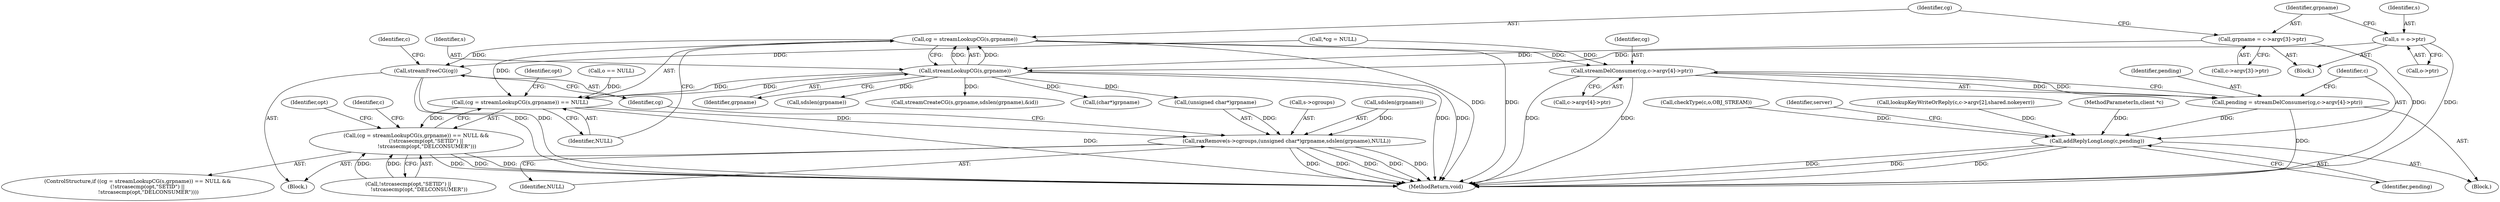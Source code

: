 digraph "0_redis_c04082cf138f1f51cedf05ee9ad36fb6763cafc6@pointer" {
"1000180" [label="(Call,cg = streamLookupCG(s,grpname))"];
"1000182" [label="(Call,streamLookupCG(s,grpname))"];
"1000163" [label="(Call,s = o->ptr)"];
"1000168" [label="(Call,grpname = c->argv[3]->ptr)"];
"1000179" [label="(Call,(cg = streamLookupCG(s,grpname)) == NULL)"];
"1000178" [label="(Call,(cg = streamLookupCG(s,grpname)) == NULL &&\n            (!strcasecmp(opt,\"SETID\") ||\n             !strcasecmp(opt,\"DELCONSUMER\")))"];
"1000359" [label="(Call,raxRemove(s->cgroups,(unsigned char*)grpname,sdslen(grpname),NULL))"];
"1000369" [label="(Call,streamFreeCG(cg))"];
"1000399" [label="(Call,streamDelConsumer(cg,c->argv[4]->ptr))"];
"1000397" [label="(Call,pending = streamDelConsumer(cg,c->argv[4]->ptr))"];
"1000408" [label="(Call,addReplyLongLong(c,pending))"];
"1000168" [label="(Call,grpname = c->argv[3]->ptr)"];
"1000368" [label="(Identifier,NULL)"];
"1000399" [label="(Call,streamDelConsumer(cg,c->argv[4]->ptr))"];
"1000189" [label="(Identifier,opt)"];
"1000372" [label="(Identifier,c)"];
"1000185" [label="(Identifier,NULL)"];
"1000369" [label="(Call,streamFreeCG(cg))"];
"1000261" [label="(Call,streamCreateCG(s,grpname,sdslen(grpname),&id))"];
"1000401" [label="(Call,c->argv[4]->ptr)"];
"1000182" [label="(Call,streamLookupCG(s,grpname))"];
"1000163" [label="(Call,s = o->ptr)"];
"1000155" [label="(Call,o == NULL)"];
"1000169" [label="(Identifier,grpname)"];
"1000216" [label="(Identifier,opt)"];
"1000179" [label="(Call,(cg = streamLookupCG(s,grpname)) == NULL)"];
"1000395" [label="(Block,)"];
"1000409" [label="(Identifier,c)"];
"1000432" [label="(MethodReturn,void)"];
"1000139" [label="(Block,)"];
"1000120" [label="(Call,*cg = NULL)"];
"1000398" [label="(Identifier,pending)"];
"1000360" [label="(Call,s->cgroups)"];
"1000397" [label="(Call,pending = streamDelConsumer(cg,c->argv[4]->ptr))"];
"1000170" [label="(Call,c->argv[3]->ptr)"];
"1000413" [label="(Identifier,server)"];
"1000366" [label="(Call,sdslen(grpname))"];
"1000408" [label="(Call,addReplyLongLong(c,pending))"];
"1000178" [label="(Call,(cg = streamLookupCG(s,grpname)) == NULL &&\n            (!strcasecmp(opt,\"SETID\") ||\n             !strcasecmp(opt,\"DELCONSUMER\")))"];
"1000180" [label="(Call,cg = streamLookupCG(s,grpname))"];
"1000181" [label="(Identifier,cg)"];
"1000186" [label="(Call,!strcasecmp(opt,\"SETID\") ||\n             !strcasecmp(opt,\"DELCONSUMER\"))"];
"1000358" [label="(Block,)"];
"1000177" [label="(ControlStructure,if ((cg = streamLookupCG(s,grpname)) == NULL &&\n            (!strcasecmp(opt,\"SETID\") ||\n             !strcasecmp(opt,\"DELCONSUMER\"))))"];
"1000410" [label="(Identifier,pending)"];
"1000143" [label="(Call,lookupKeyWriteOrReply(c,c->argv[2],shared.nokeyerr))"];
"1000363" [label="(Call,(unsigned char*)grpname)"];
"1000264" [label="(Call,sdslen(grpname))"];
"1000164" [label="(Identifier,s)"];
"1000165" [label="(Call,o->ptr)"];
"1000199" [label="(Call,(char*)grpname)"];
"1000370" [label="(Identifier,cg)"];
"1000359" [label="(Call,raxRemove(s->cgroups,(unsigned char*)grpname,sdslen(grpname),NULL))"];
"1000106" [label="(MethodParameterIn,client *c)"];
"1000400" [label="(Identifier,cg)"];
"1000158" [label="(Call,checkType(c,o,OBJ_STREAM))"];
"1000184" [label="(Identifier,grpname)"];
"1000183" [label="(Identifier,s)"];
"1000197" [label="(Identifier,c)"];
"1000180" -> "1000179"  [label="AST: "];
"1000180" -> "1000182"  [label="CFG: "];
"1000181" -> "1000180"  [label="AST: "];
"1000182" -> "1000180"  [label="AST: "];
"1000185" -> "1000180"  [label="CFG: "];
"1000180" -> "1000432"  [label="DDG: "];
"1000180" -> "1000432"  [label="DDG: "];
"1000180" -> "1000179"  [label="DDG: "];
"1000182" -> "1000180"  [label="DDG: "];
"1000182" -> "1000180"  [label="DDG: "];
"1000180" -> "1000369"  [label="DDG: "];
"1000180" -> "1000399"  [label="DDG: "];
"1000182" -> "1000184"  [label="CFG: "];
"1000183" -> "1000182"  [label="AST: "];
"1000184" -> "1000182"  [label="AST: "];
"1000182" -> "1000432"  [label="DDG: "];
"1000182" -> "1000432"  [label="DDG: "];
"1000182" -> "1000179"  [label="DDG: "];
"1000182" -> "1000179"  [label="DDG: "];
"1000163" -> "1000182"  [label="DDG: "];
"1000168" -> "1000182"  [label="DDG: "];
"1000182" -> "1000199"  [label="DDG: "];
"1000182" -> "1000261"  [label="DDG: "];
"1000182" -> "1000264"  [label="DDG: "];
"1000182" -> "1000363"  [label="DDG: "];
"1000163" -> "1000139"  [label="AST: "];
"1000163" -> "1000165"  [label="CFG: "];
"1000164" -> "1000163"  [label="AST: "];
"1000165" -> "1000163"  [label="AST: "];
"1000169" -> "1000163"  [label="CFG: "];
"1000163" -> "1000432"  [label="DDG: "];
"1000168" -> "1000139"  [label="AST: "];
"1000168" -> "1000170"  [label="CFG: "];
"1000169" -> "1000168"  [label="AST: "];
"1000170" -> "1000168"  [label="AST: "];
"1000181" -> "1000168"  [label="CFG: "];
"1000168" -> "1000432"  [label="DDG: "];
"1000179" -> "1000178"  [label="AST: "];
"1000179" -> "1000185"  [label="CFG: "];
"1000185" -> "1000179"  [label="AST: "];
"1000189" -> "1000179"  [label="CFG: "];
"1000178" -> "1000179"  [label="CFG: "];
"1000179" -> "1000432"  [label="DDG: "];
"1000179" -> "1000178"  [label="DDG: "];
"1000155" -> "1000179"  [label="DDG: "];
"1000179" -> "1000359"  [label="DDG: "];
"1000178" -> "1000177"  [label="AST: "];
"1000178" -> "1000186"  [label="CFG: "];
"1000186" -> "1000178"  [label="AST: "];
"1000197" -> "1000178"  [label="CFG: "];
"1000216" -> "1000178"  [label="CFG: "];
"1000178" -> "1000432"  [label="DDG: "];
"1000178" -> "1000432"  [label="DDG: "];
"1000178" -> "1000432"  [label="DDG: "];
"1000186" -> "1000178"  [label="DDG: "];
"1000186" -> "1000178"  [label="DDG: "];
"1000359" -> "1000358"  [label="AST: "];
"1000359" -> "1000368"  [label="CFG: "];
"1000360" -> "1000359"  [label="AST: "];
"1000363" -> "1000359"  [label="AST: "];
"1000366" -> "1000359"  [label="AST: "];
"1000368" -> "1000359"  [label="AST: "];
"1000370" -> "1000359"  [label="CFG: "];
"1000359" -> "1000432"  [label="DDG: "];
"1000359" -> "1000432"  [label="DDG: "];
"1000359" -> "1000432"  [label="DDG: "];
"1000359" -> "1000432"  [label="DDG: "];
"1000359" -> "1000432"  [label="DDG: "];
"1000363" -> "1000359"  [label="DDG: "];
"1000366" -> "1000359"  [label="DDG: "];
"1000369" -> "1000358"  [label="AST: "];
"1000369" -> "1000370"  [label="CFG: "];
"1000370" -> "1000369"  [label="AST: "];
"1000372" -> "1000369"  [label="CFG: "];
"1000369" -> "1000432"  [label="DDG: "];
"1000369" -> "1000432"  [label="DDG: "];
"1000120" -> "1000369"  [label="DDG: "];
"1000399" -> "1000397"  [label="AST: "];
"1000399" -> "1000401"  [label="CFG: "];
"1000400" -> "1000399"  [label="AST: "];
"1000401" -> "1000399"  [label="AST: "];
"1000397" -> "1000399"  [label="CFG: "];
"1000399" -> "1000432"  [label="DDG: "];
"1000399" -> "1000432"  [label="DDG: "];
"1000399" -> "1000397"  [label="DDG: "];
"1000399" -> "1000397"  [label="DDG: "];
"1000120" -> "1000399"  [label="DDG: "];
"1000397" -> "1000395"  [label="AST: "];
"1000398" -> "1000397"  [label="AST: "];
"1000409" -> "1000397"  [label="CFG: "];
"1000397" -> "1000432"  [label="DDG: "];
"1000397" -> "1000408"  [label="DDG: "];
"1000408" -> "1000395"  [label="AST: "];
"1000408" -> "1000410"  [label="CFG: "];
"1000409" -> "1000408"  [label="AST: "];
"1000410" -> "1000408"  [label="AST: "];
"1000413" -> "1000408"  [label="CFG: "];
"1000408" -> "1000432"  [label="DDG: "];
"1000408" -> "1000432"  [label="DDG: "];
"1000408" -> "1000432"  [label="DDG: "];
"1000158" -> "1000408"  [label="DDG: "];
"1000143" -> "1000408"  [label="DDG: "];
"1000106" -> "1000408"  [label="DDG: "];
}
